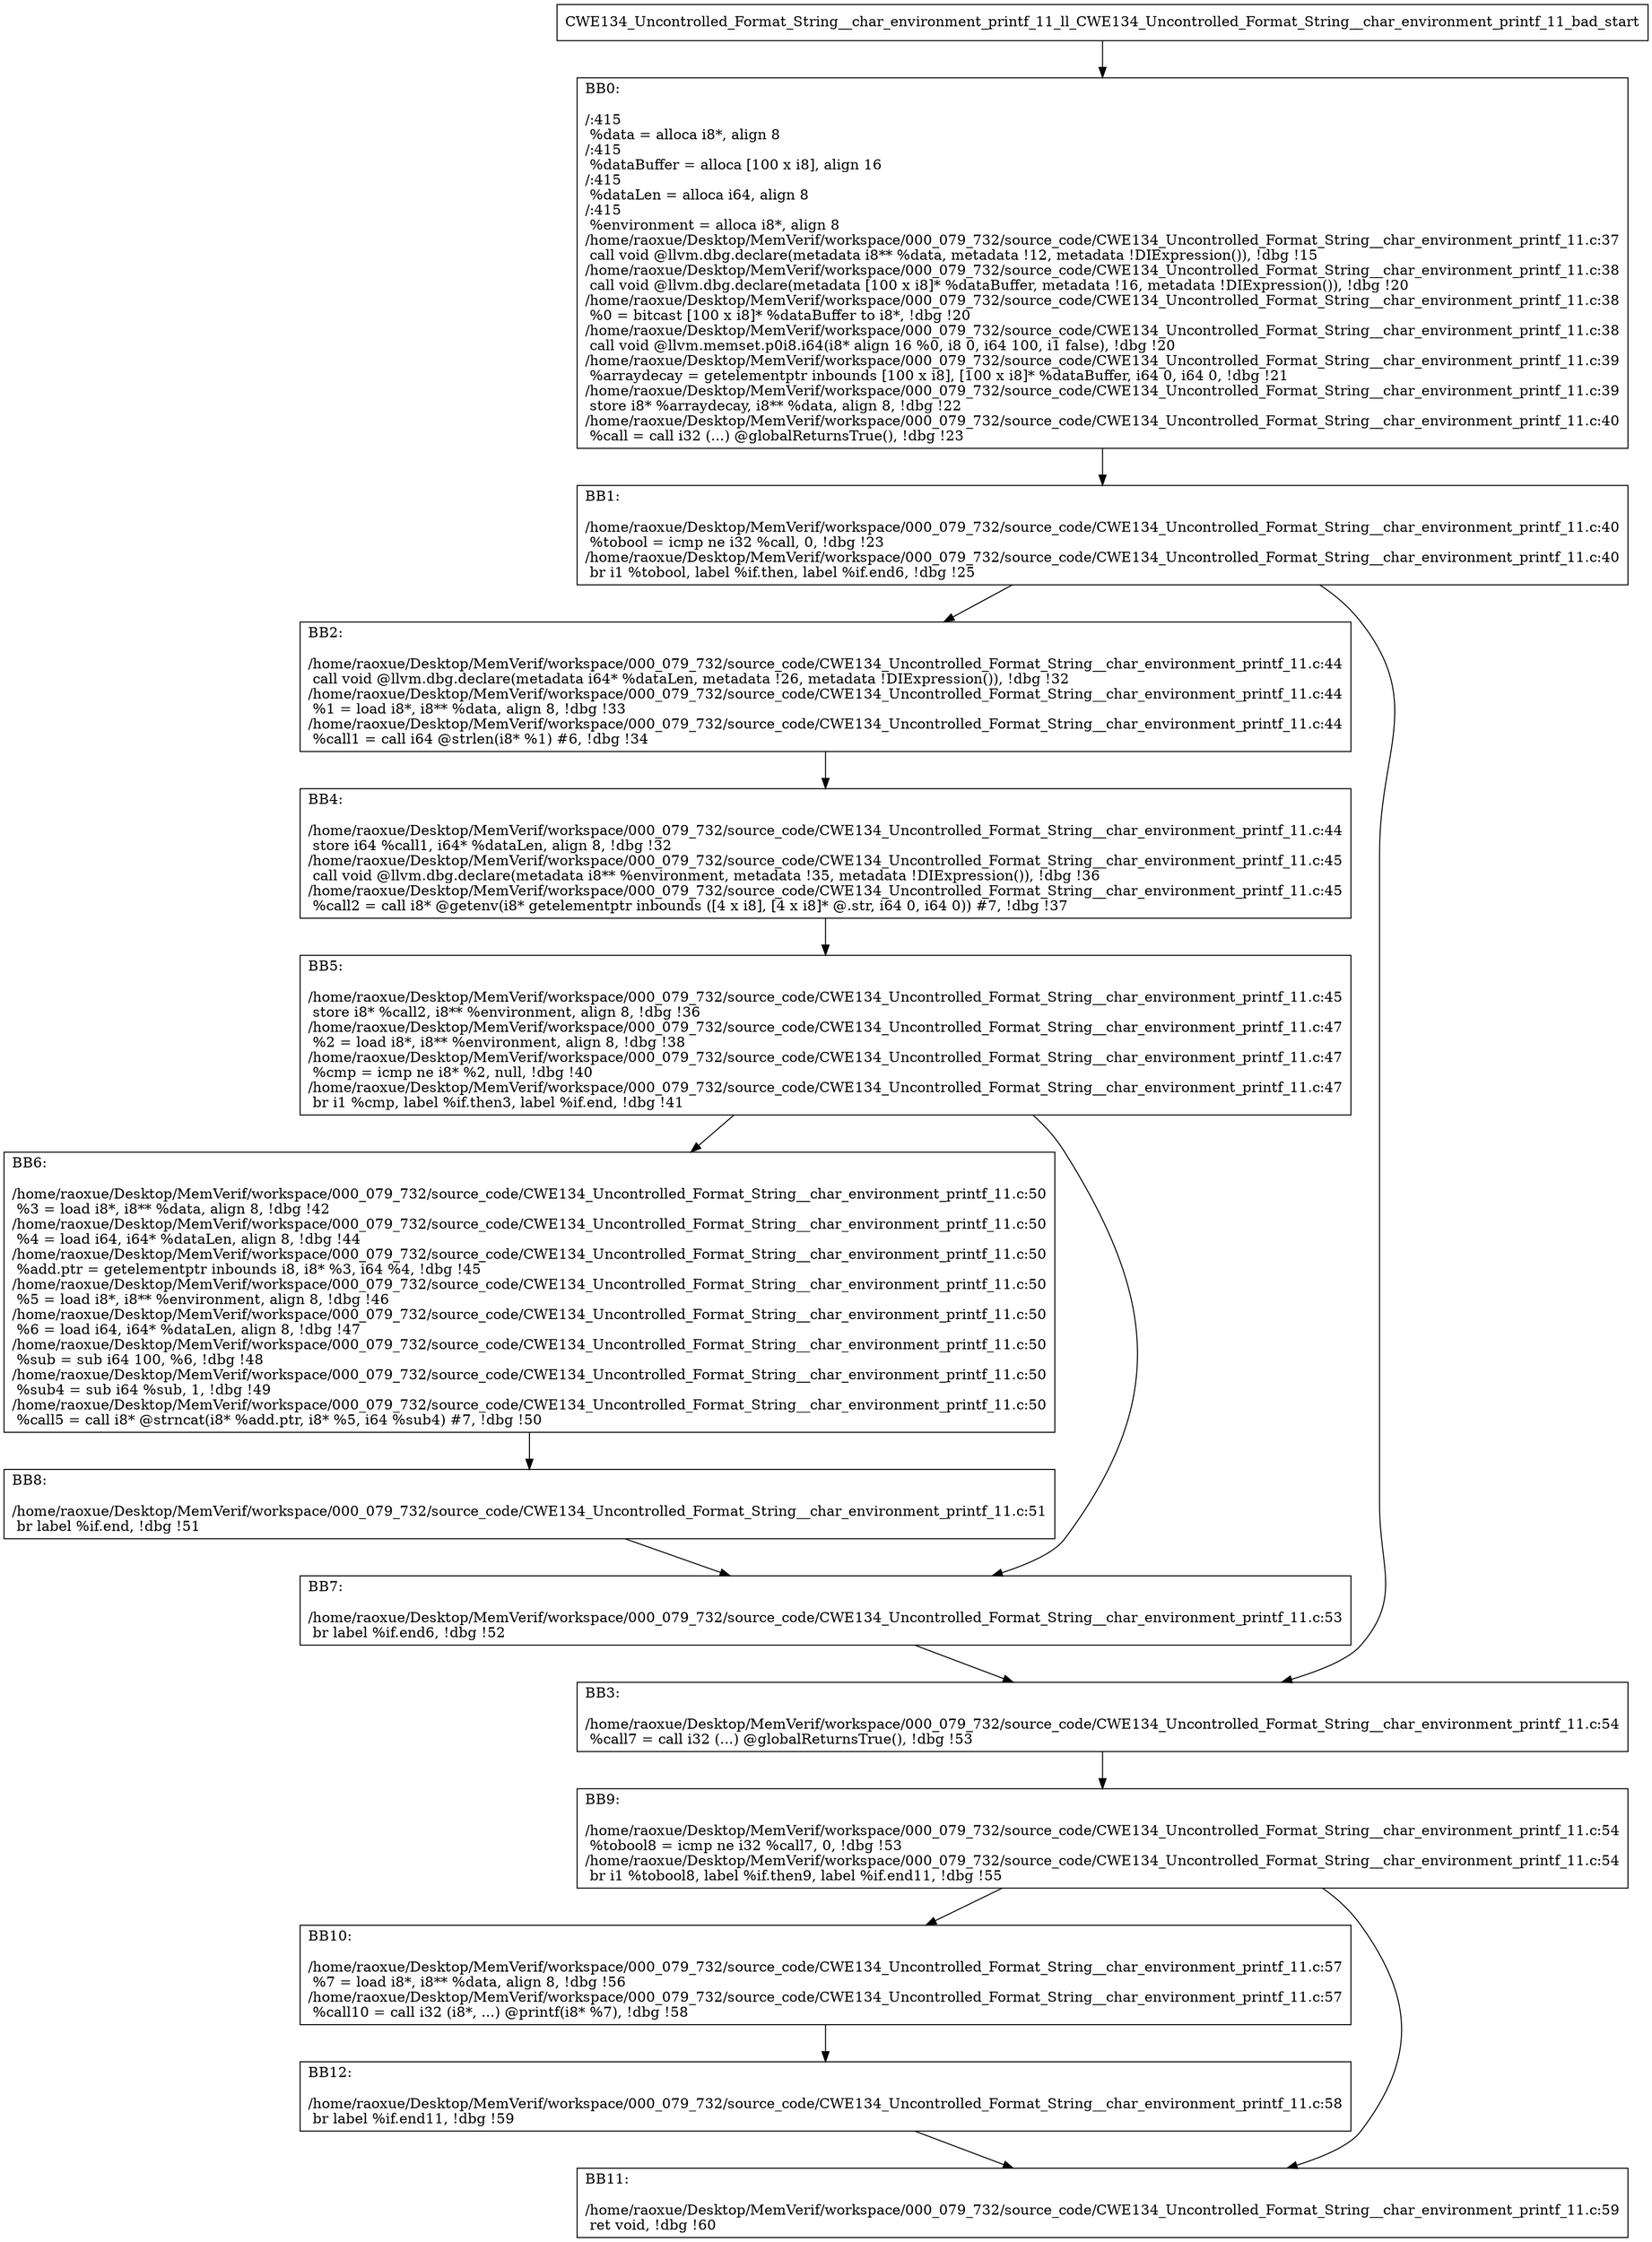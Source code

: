digraph "CFG for'CWE134_Uncontrolled_Format_String__char_environment_printf_11_ll_CWE134_Uncontrolled_Format_String__char_environment_printf_11_bad' function" {
	BBCWE134_Uncontrolled_Format_String__char_environment_printf_11_ll_CWE134_Uncontrolled_Format_String__char_environment_printf_11_bad_start[shape=record,label="{CWE134_Uncontrolled_Format_String__char_environment_printf_11_ll_CWE134_Uncontrolled_Format_String__char_environment_printf_11_bad_start}"];
	BBCWE134_Uncontrolled_Format_String__char_environment_printf_11_ll_CWE134_Uncontrolled_Format_String__char_environment_printf_11_bad_start-> CWE134_Uncontrolled_Format_String__char_environment_printf_11_ll_CWE134_Uncontrolled_Format_String__char_environment_printf_11_badBB0;
	CWE134_Uncontrolled_Format_String__char_environment_printf_11_ll_CWE134_Uncontrolled_Format_String__char_environment_printf_11_badBB0 [shape=record, label="{BB0:\l\l/:415\l
  %data = alloca i8*, align 8\l
/:415\l
  %dataBuffer = alloca [100 x i8], align 16\l
/:415\l
  %dataLen = alloca i64, align 8\l
/:415\l
  %environment = alloca i8*, align 8\l
/home/raoxue/Desktop/MemVerif/workspace/000_079_732/source_code/CWE134_Uncontrolled_Format_String__char_environment_printf_11.c:37\l
  call void @llvm.dbg.declare(metadata i8** %data, metadata !12, metadata !DIExpression()), !dbg !15\l
/home/raoxue/Desktop/MemVerif/workspace/000_079_732/source_code/CWE134_Uncontrolled_Format_String__char_environment_printf_11.c:38\l
  call void @llvm.dbg.declare(metadata [100 x i8]* %dataBuffer, metadata !16, metadata !DIExpression()), !dbg !20\l
/home/raoxue/Desktop/MemVerif/workspace/000_079_732/source_code/CWE134_Uncontrolled_Format_String__char_environment_printf_11.c:38\l
  %0 = bitcast [100 x i8]* %dataBuffer to i8*, !dbg !20\l
/home/raoxue/Desktop/MemVerif/workspace/000_079_732/source_code/CWE134_Uncontrolled_Format_String__char_environment_printf_11.c:38\l
  call void @llvm.memset.p0i8.i64(i8* align 16 %0, i8 0, i64 100, i1 false), !dbg !20\l
/home/raoxue/Desktop/MemVerif/workspace/000_079_732/source_code/CWE134_Uncontrolled_Format_String__char_environment_printf_11.c:39\l
  %arraydecay = getelementptr inbounds [100 x i8], [100 x i8]* %dataBuffer, i64 0, i64 0, !dbg !21\l
/home/raoxue/Desktop/MemVerif/workspace/000_079_732/source_code/CWE134_Uncontrolled_Format_String__char_environment_printf_11.c:39\l
  store i8* %arraydecay, i8** %data, align 8, !dbg !22\l
/home/raoxue/Desktop/MemVerif/workspace/000_079_732/source_code/CWE134_Uncontrolled_Format_String__char_environment_printf_11.c:40\l
  %call = call i32 (...) @globalReturnsTrue(), !dbg !23\l
}"];
	CWE134_Uncontrolled_Format_String__char_environment_printf_11_ll_CWE134_Uncontrolled_Format_String__char_environment_printf_11_badBB0-> CWE134_Uncontrolled_Format_String__char_environment_printf_11_ll_CWE134_Uncontrolled_Format_String__char_environment_printf_11_badBB1;
	CWE134_Uncontrolled_Format_String__char_environment_printf_11_ll_CWE134_Uncontrolled_Format_String__char_environment_printf_11_badBB1 [shape=record, label="{BB1:\l\l/home/raoxue/Desktop/MemVerif/workspace/000_079_732/source_code/CWE134_Uncontrolled_Format_String__char_environment_printf_11.c:40\l
  %tobool = icmp ne i32 %call, 0, !dbg !23\l
/home/raoxue/Desktop/MemVerif/workspace/000_079_732/source_code/CWE134_Uncontrolled_Format_String__char_environment_printf_11.c:40\l
  br i1 %tobool, label %if.then, label %if.end6, !dbg !25\l
}"];
	CWE134_Uncontrolled_Format_String__char_environment_printf_11_ll_CWE134_Uncontrolled_Format_String__char_environment_printf_11_badBB1-> CWE134_Uncontrolled_Format_String__char_environment_printf_11_ll_CWE134_Uncontrolled_Format_String__char_environment_printf_11_badBB2;
	CWE134_Uncontrolled_Format_String__char_environment_printf_11_ll_CWE134_Uncontrolled_Format_String__char_environment_printf_11_badBB1-> CWE134_Uncontrolled_Format_String__char_environment_printf_11_ll_CWE134_Uncontrolled_Format_String__char_environment_printf_11_badBB3;
	CWE134_Uncontrolled_Format_String__char_environment_printf_11_ll_CWE134_Uncontrolled_Format_String__char_environment_printf_11_badBB2 [shape=record, label="{BB2:\l\l/home/raoxue/Desktop/MemVerif/workspace/000_079_732/source_code/CWE134_Uncontrolled_Format_String__char_environment_printf_11.c:44\l
  call void @llvm.dbg.declare(metadata i64* %dataLen, metadata !26, metadata !DIExpression()), !dbg !32\l
/home/raoxue/Desktop/MemVerif/workspace/000_079_732/source_code/CWE134_Uncontrolled_Format_String__char_environment_printf_11.c:44\l
  %1 = load i8*, i8** %data, align 8, !dbg !33\l
/home/raoxue/Desktop/MemVerif/workspace/000_079_732/source_code/CWE134_Uncontrolled_Format_String__char_environment_printf_11.c:44\l
  %call1 = call i64 @strlen(i8* %1) #6, !dbg !34\l
}"];
	CWE134_Uncontrolled_Format_String__char_environment_printf_11_ll_CWE134_Uncontrolled_Format_String__char_environment_printf_11_badBB2-> CWE134_Uncontrolled_Format_String__char_environment_printf_11_ll_CWE134_Uncontrolled_Format_String__char_environment_printf_11_badBB4;
	CWE134_Uncontrolled_Format_String__char_environment_printf_11_ll_CWE134_Uncontrolled_Format_String__char_environment_printf_11_badBB4 [shape=record, label="{BB4:\l\l/home/raoxue/Desktop/MemVerif/workspace/000_079_732/source_code/CWE134_Uncontrolled_Format_String__char_environment_printf_11.c:44\l
  store i64 %call1, i64* %dataLen, align 8, !dbg !32\l
/home/raoxue/Desktop/MemVerif/workspace/000_079_732/source_code/CWE134_Uncontrolled_Format_String__char_environment_printf_11.c:45\l
  call void @llvm.dbg.declare(metadata i8** %environment, metadata !35, metadata !DIExpression()), !dbg !36\l
/home/raoxue/Desktop/MemVerif/workspace/000_079_732/source_code/CWE134_Uncontrolled_Format_String__char_environment_printf_11.c:45\l
  %call2 = call i8* @getenv(i8* getelementptr inbounds ([4 x i8], [4 x i8]* @.str, i64 0, i64 0)) #7, !dbg !37\l
}"];
	CWE134_Uncontrolled_Format_String__char_environment_printf_11_ll_CWE134_Uncontrolled_Format_String__char_environment_printf_11_badBB4-> CWE134_Uncontrolled_Format_String__char_environment_printf_11_ll_CWE134_Uncontrolled_Format_String__char_environment_printf_11_badBB5;
	CWE134_Uncontrolled_Format_String__char_environment_printf_11_ll_CWE134_Uncontrolled_Format_String__char_environment_printf_11_badBB5 [shape=record, label="{BB5:\l\l/home/raoxue/Desktop/MemVerif/workspace/000_079_732/source_code/CWE134_Uncontrolled_Format_String__char_environment_printf_11.c:45\l
  store i8* %call2, i8** %environment, align 8, !dbg !36\l
/home/raoxue/Desktop/MemVerif/workspace/000_079_732/source_code/CWE134_Uncontrolled_Format_String__char_environment_printf_11.c:47\l
  %2 = load i8*, i8** %environment, align 8, !dbg !38\l
/home/raoxue/Desktop/MemVerif/workspace/000_079_732/source_code/CWE134_Uncontrolled_Format_String__char_environment_printf_11.c:47\l
  %cmp = icmp ne i8* %2, null, !dbg !40\l
/home/raoxue/Desktop/MemVerif/workspace/000_079_732/source_code/CWE134_Uncontrolled_Format_String__char_environment_printf_11.c:47\l
  br i1 %cmp, label %if.then3, label %if.end, !dbg !41\l
}"];
	CWE134_Uncontrolled_Format_String__char_environment_printf_11_ll_CWE134_Uncontrolled_Format_String__char_environment_printf_11_badBB5-> CWE134_Uncontrolled_Format_String__char_environment_printf_11_ll_CWE134_Uncontrolled_Format_String__char_environment_printf_11_badBB6;
	CWE134_Uncontrolled_Format_String__char_environment_printf_11_ll_CWE134_Uncontrolled_Format_String__char_environment_printf_11_badBB5-> CWE134_Uncontrolled_Format_String__char_environment_printf_11_ll_CWE134_Uncontrolled_Format_String__char_environment_printf_11_badBB7;
	CWE134_Uncontrolled_Format_String__char_environment_printf_11_ll_CWE134_Uncontrolled_Format_String__char_environment_printf_11_badBB6 [shape=record, label="{BB6:\l\l/home/raoxue/Desktop/MemVerif/workspace/000_079_732/source_code/CWE134_Uncontrolled_Format_String__char_environment_printf_11.c:50\l
  %3 = load i8*, i8** %data, align 8, !dbg !42\l
/home/raoxue/Desktop/MemVerif/workspace/000_079_732/source_code/CWE134_Uncontrolled_Format_String__char_environment_printf_11.c:50\l
  %4 = load i64, i64* %dataLen, align 8, !dbg !44\l
/home/raoxue/Desktop/MemVerif/workspace/000_079_732/source_code/CWE134_Uncontrolled_Format_String__char_environment_printf_11.c:50\l
  %add.ptr = getelementptr inbounds i8, i8* %3, i64 %4, !dbg !45\l
/home/raoxue/Desktop/MemVerif/workspace/000_079_732/source_code/CWE134_Uncontrolled_Format_String__char_environment_printf_11.c:50\l
  %5 = load i8*, i8** %environment, align 8, !dbg !46\l
/home/raoxue/Desktop/MemVerif/workspace/000_079_732/source_code/CWE134_Uncontrolled_Format_String__char_environment_printf_11.c:50\l
  %6 = load i64, i64* %dataLen, align 8, !dbg !47\l
/home/raoxue/Desktop/MemVerif/workspace/000_079_732/source_code/CWE134_Uncontrolled_Format_String__char_environment_printf_11.c:50\l
  %sub = sub i64 100, %6, !dbg !48\l
/home/raoxue/Desktop/MemVerif/workspace/000_079_732/source_code/CWE134_Uncontrolled_Format_String__char_environment_printf_11.c:50\l
  %sub4 = sub i64 %sub, 1, !dbg !49\l
/home/raoxue/Desktop/MemVerif/workspace/000_079_732/source_code/CWE134_Uncontrolled_Format_String__char_environment_printf_11.c:50\l
  %call5 = call i8* @strncat(i8* %add.ptr, i8* %5, i64 %sub4) #7, !dbg !50\l
}"];
	CWE134_Uncontrolled_Format_String__char_environment_printf_11_ll_CWE134_Uncontrolled_Format_String__char_environment_printf_11_badBB6-> CWE134_Uncontrolled_Format_String__char_environment_printf_11_ll_CWE134_Uncontrolled_Format_String__char_environment_printf_11_badBB8;
	CWE134_Uncontrolled_Format_String__char_environment_printf_11_ll_CWE134_Uncontrolled_Format_String__char_environment_printf_11_badBB8 [shape=record, label="{BB8:\l\l/home/raoxue/Desktop/MemVerif/workspace/000_079_732/source_code/CWE134_Uncontrolled_Format_String__char_environment_printf_11.c:51\l
  br label %if.end, !dbg !51\l
}"];
	CWE134_Uncontrolled_Format_String__char_environment_printf_11_ll_CWE134_Uncontrolled_Format_String__char_environment_printf_11_badBB8-> CWE134_Uncontrolled_Format_String__char_environment_printf_11_ll_CWE134_Uncontrolled_Format_String__char_environment_printf_11_badBB7;
	CWE134_Uncontrolled_Format_String__char_environment_printf_11_ll_CWE134_Uncontrolled_Format_String__char_environment_printf_11_badBB7 [shape=record, label="{BB7:\l\l/home/raoxue/Desktop/MemVerif/workspace/000_079_732/source_code/CWE134_Uncontrolled_Format_String__char_environment_printf_11.c:53\l
  br label %if.end6, !dbg !52\l
}"];
	CWE134_Uncontrolled_Format_String__char_environment_printf_11_ll_CWE134_Uncontrolled_Format_String__char_environment_printf_11_badBB7-> CWE134_Uncontrolled_Format_String__char_environment_printf_11_ll_CWE134_Uncontrolled_Format_String__char_environment_printf_11_badBB3;
	CWE134_Uncontrolled_Format_String__char_environment_printf_11_ll_CWE134_Uncontrolled_Format_String__char_environment_printf_11_badBB3 [shape=record, label="{BB3:\l\l/home/raoxue/Desktop/MemVerif/workspace/000_079_732/source_code/CWE134_Uncontrolled_Format_String__char_environment_printf_11.c:54\l
  %call7 = call i32 (...) @globalReturnsTrue(), !dbg !53\l
}"];
	CWE134_Uncontrolled_Format_String__char_environment_printf_11_ll_CWE134_Uncontrolled_Format_String__char_environment_printf_11_badBB3-> CWE134_Uncontrolled_Format_String__char_environment_printf_11_ll_CWE134_Uncontrolled_Format_String__char_environment_printf_11_badBB9;
	CWE134_Uncontrolled_Format_String__char_environment_printf_11_ll_CWE134_Uncontrolled_Format_String__char_environment_printf_11_badBB9 [shape=record, label="{BB9:\l\l/home/raoxue/Desktop/MemVerif/workspace/000_079_732/source_code/CWE134_Uncontrolled_Format_String__char_environment_printf_11.c:54\l
  %tobool8 = icmp ne i32 %call7, 0, !dbg !53\l
/home/raoxue/Desktop/MemVerif/workspace/000_079_732/source_code/CWE134_Uncontrolled_Format_String__char_environment_printf_11.c:54\l
  br i1 %tobool8, label %if.then9, label %if.end11, !dbg !55\l
}"];
	CWE134_Uncontrolled_Format_String__char_environment_printf_11_ll_CWE134_Uncontrolled_Format_String__char_environment_printf_11_badBB9-> CWE134_Uncontrolled_Format_String__char_environment_printf_11_ll_CWE134_Uncontrolled_Format_String__char_environment_printf_11_badBB10;
	CWE134_Uncontrolled_Format_String__char_environment_printf_11_ll_CWE134_Uncontrolled_Format_String__char_environment_printf_11_badBB9-> CWE134_Uncontrolled_Format_String__char_environment_printf_11_ll_CWE134_Uncontrolled_Format_String__char_environment_printf_11_badBB11;
	CWE134_Uncontrolled_Format_String__char_environment_printf_11_ll_CWE134_Uncontrolled_Format_String__char_environment_printf_11_badBB10 [shape=record, label="{BB10:\l\l/home/raoxue/Desktop/MemVerif/workspace/000_079_732/source_code/CWE134_Uncontrolled_Format_String__char_environment_printf_11.c:57\l
  %7 = load i8*, i8** %data, align 8, !dbg !56\l
/home/raoxue/Desktop/MemVerif/workspace/000_079_732/source_code/CWE134_Uncontrolled_Format_String__char_environment_printf_11.c:57\l
  %call10 = call i32 (i8*, ...) @printf(i8* %7), !dbg !58\l
}"];
	CWE134_Uncontrolled_Format_String__char_environment_printf_11_ll_CWE134_Uncontrolled_Format_String__char_environment_printf_11_badBB10-> CWE134_Uncontrolled_Format_String__char_environment_printf_11_ll_CWE134_Uncontrolled_Format_String__char_environment_printf_11_badBB12;
	CWE134_Uncontrolled_Format_String__char_environment_printf_11_ll_CWE134_Uncontrolled_Format_String__char_environment_printf_11_badBB12 [shape=record, label="{BB12:\l\l/home/raoxue/Desktop/MemVerif/workspace/000_079_732/source_code/CWE134_Uncontrolled_Format_String__char_environment_printf_11.c:58\l
  br label %if.end11, !dbg !59\l
}"];
	CWE134_Uncontrolled_Format_String__char_environment_printf_11_ll_CWE134_Uncontrolled_Format_String__char_environment_printf_11_badBB12-> CWE134_Uncontrolled_Format_String__char_environment_printf_11_ll_CWE134_Uncontrolled_Format_String__char_environment_printf_11_badBB11;
	CWE134_Uncontrolled_Format_String__char_environment_printf_11_ll_CWE134_Uncontrolled_Format_String__char_environment_printf_11_badBB11 [shape=record, label="{BB11:\l\l/home/raoxue/Desktop/MemVerif/workspace/000_079_732/source_code/CWE134_Uncontrolled_Format_String__char_environment_printf_11.c:59\l
  ret void, !dbg !60\l
}"];
}
